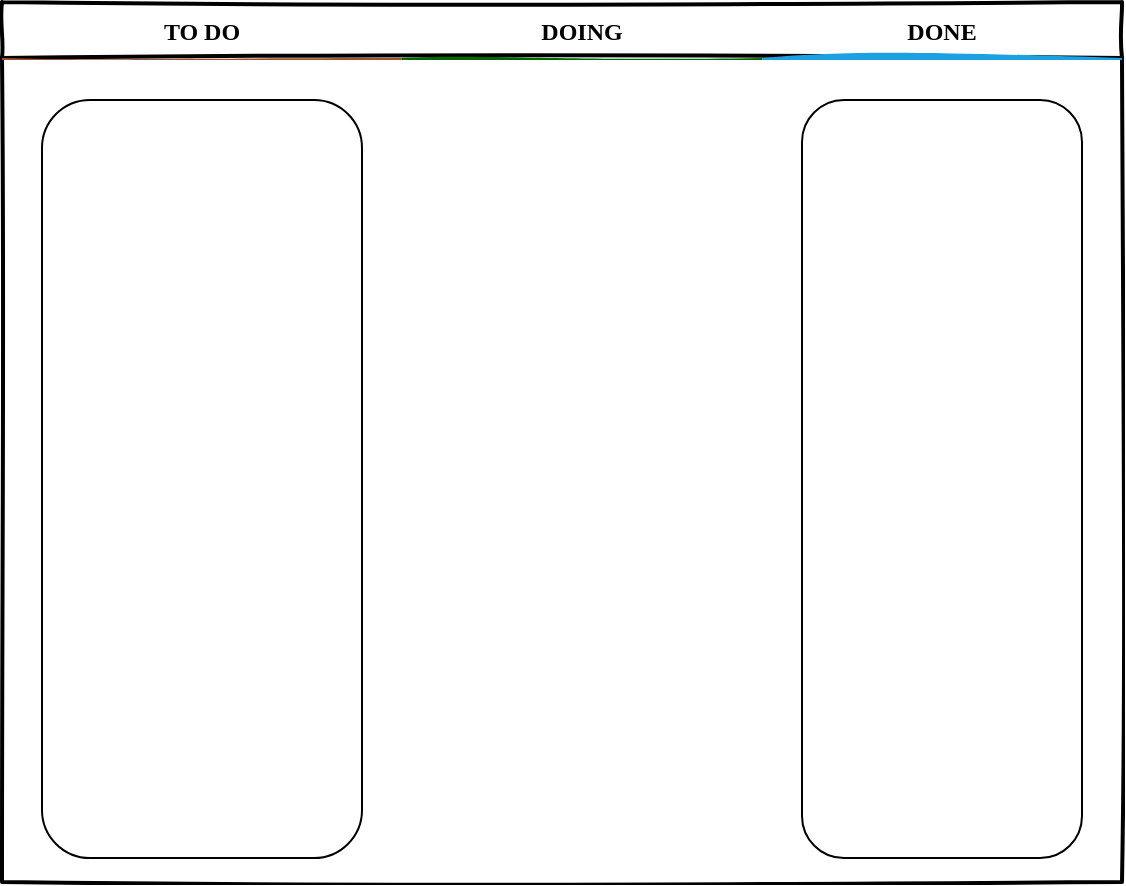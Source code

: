 <mxfile version="22.0.2" type="device">
  <diagram id="wFE0QG_FPsp0jaGvCLVb" name="Page-1">
    <mxGraphModel dx="1194" dy="604" grid="1" gridSize="10" guides="1" tooltips="1" connect="1" arrows="1" fold="1" page="1" pageScale="1" pageWidth="850" pageHeight="1100" math="0" shadow="0">
      <root>
        <mxCell id="0" />
        <mxCell id="1" parent="0" />
        <mxCell id="_5mSTuPxr-ZiKRkBDSY7-1" value="" style="swimlane;fontStyle=2;childLayout=stackLayout;horizontal=1;startSize=28;horizontalStack=1;resizeParent=1;resizeParentMax=0;resizeLast=0;collapsible=0;marginBottom=0;swimlaneFillColor=none;fontFamily=Permanent Marker;fontSize=16;points=[];verticalAlign=top;stackBorder=0;resizable=1;strokeWidth=2;sketch=1;disableMultiStroke=1;" parent="1" vertex="1">
          <mxGeometry x="160" y="80" width="560" height="440" as="geometry" />
        </mxCell>
        <object label="TO DO" status="New" id="_5mSTuPxr-ZiKRkBDSY7-2">
          <mxCell style="swimlane;strokeWidth=2;fontFamily=Permanent Marker;html=0;startSize=1;verticalAlign=bottom;spacingBottom=5;points=[];childLayout=stackLayout;stackBorder=20;stackSpacing=20;resizeLast=0;resizeParent=1;horizontalStack=0;collapsible=0;sketch=1;strokeColor=none;fillStyle=solid;fillColor=#A0522D;" parent="_5mSTuPxr-ZiKRkBDSY7-1" vertex="1">
            <mxGeometry y="28" width="200" height="412" as="geometry" />
          </mxCell>
        </object>
        <mxCell id="-Hce6GNZ3-n8B3YxC9gT-1" value="" style="rounded=1;whiteSpace=wrap;html=1;" vertex="1" parent="_5mSTuPxr-ZiKRkBDSY7-2">
          <mxGeometry x="20" y="21" width="160" height="379" as="geometry" />
        </mxCell>
        <object label="DOING" status="In progress" id="_5mSTuPxr-ZiKRkBDSY7-6">
          <mxCell style="swimlane;strokeWidth=2;fontFamily=Permanent Marker;html=0;startSize=1;verticalAlign=bottom;spacingBottom=5;points=[];childLayout=stackLayout;stackBorder=20;stackSpacing=20;resizeLast=0;resizeParent=1;horizontalStack=0;collapsible=0;sketch=1;strokeColor=none;fillStyle=solid;fillColor=#006600;" parent="_5mSTuPxr-ZiKRkBDSY7-1" vertex="1">
            <mxGeometry x="200" y="28" width="180" height="412" as="geometry" />
          </mxCell>
        </object>
        <object label="DONE" status="Completed" id="_5mSTuPxr-ZiKRkBDSY7-9">
          <mxCell style="swimlane;strokeWidth=2;fontFamily=Permanent Marker;html=0;startSize=1;verticalAlign=bottom;spacingBottom=5;points=[];childLayout=stackLayout;stackBorder=20;stackSpacing=20;resizeLast=0;resizeParent=1;horizontalStack=0;collapsible=0;sketch=1;strokeColor=none;fillStyle=solid;fillColor=#1BA1E2;" parent="_5mSTuPxr-ZiKRkBDSY7-1" vertex="1">
            <mxGeometry x="380" y="28" width="180" height="412" as="geometry" />
          </mxCell>
        </object>
        <mxCell id="-Hce6GNZ3-n8B3YxC9gT-13" value="" style="rounded=1;whiteSpace=wrap;html=1;" vertex="1" parent="_5mSTuPxr-ZiKRkBDSY7-9">
          <mxGeometry x="20" y="21" width="140" height="379" as="geometry" />
        </mxCell>
      </root>
    </mxGraphModel>
  </diagram>
</mxfile>
